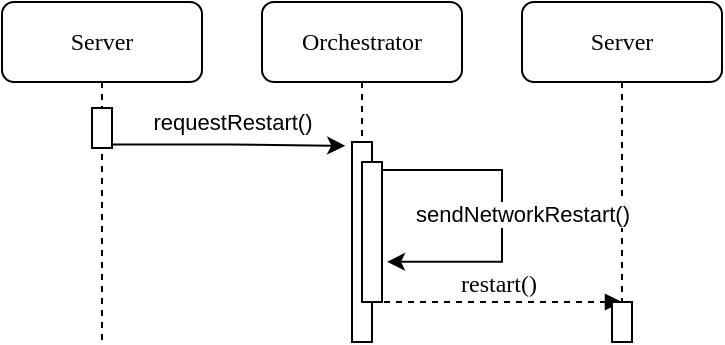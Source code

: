 <mxfile version="24.2.5" type="device">
  <diagram name="Page-1" id="13e1069c-82ec-6db2-03f1-153e76fe0fe0">
    <mxGraphModel dx="546" dy="786" grid="1" gridSize="10" guides="1" tooltips="1" connect="1" arrows="1" fold="1" page="1" pageScale="1" pageWidth="1100" pageHeight="850" background="none" math="0" shadow="0">
      <root>
        <mxCell id="0" />
        <mxCell id="1" parent="0" />
        <mxCell id="7baba1c4bc27f4b0-2" value="Server" style="shape=umlLifeline;perimeter=lifelinePerimeter;whiteSpace=wrap;html=1;container=1;collapsible=0;recursiveResize=0;outlineConnect=0;rounded=1;shadow=0;comic=0;labelBackgroundColor=none;strokeWidth=1;fontFamily=Verdana;fontSize=12;align=center;" parent="1" vertex="1">
          <mxGeometry x="350" y="80" width="100" height="170" as="geometry" />
        </mxCell>
        <mxCell id="7baba1c4bc27f4b0-8" value="Orchestrator" style="shape=umlLifeline;perimeter=lifelinePerimeter;whiteSpace=wrap;html=1;container=1;collapsible=0;recursiveResize=0;outlineConnect=0;rounded=1;shadow=0;comic=0;labelBackgroundColor=none;strokeWidth=1;fontFamily=Verdana;fontSize=12;align=center;" parent="1" vertex="1">
          <mxGeometry x="220" y="80" width="100" height="170" as="geometry" />
        </mxCell>
        <mxCell id="7baba1c4bc27f4b0-9" value="" style="html=1;points=[];perimeter=orthogonalPerimeter;rounded=0;shadow=0;comic=0;labelBackgroundColor=none;strokeWidth=1;fontFamily=Verdana;fontSize=12;align=center;" parent="7baba1c4bc27f4b0-8" vertex="1">
          <mxGeometry x="45" y="70" width="10" height="100" as="geometry" />
        </mxCell>
        <mxCell id="y_yRbqdmOVOouyvcq43K-3" style="edgeStyle=orthogonalEdgeStyle;rounded=0;orthogonalLoop=1;jettySize=auto;html=1;entryX=1.252;entryY=0.713;entryDx=0;entryDy=0;entryPerimeter=0;exitX=0.986;exitY=0.089;exitDx=0;exitDy=0;exitPerimeter=0;" parent="7baba1c4bc27f4b0-8" source="y_yRbqdmOVOouyvcq43K-2" target="y_yRbqdmOVOouyvcq43K-2" edge="1">
          <mxGeometry relative="1" as="geometry">
            <mxPoint x="110" y="140" as="targetPoint" />
            <Array as="points">
              <mxPoint x="60" y="84" />
              <mxPoint x="120" y="84" />
              <mxPoint x="120" y="130" />
            </Array>
          </mxGeometry>
        </mxCell>
        <mxCell id="y_yRbqdmOVOouyvcq43K-4" value="sendNetworkRestart()" style="edgeLabel;html=1;align=center;verticalAlign=middle;resizable=0;points=[];" parent="y_yRbqdmOVOouyvcq43K-3" vertex="1" connectable="0">
          <mxGeometry x="-0.042" y="-2" relative="1" as="geometry">
            <mxPoint x="12" y="5" as="offset" />
          </mxGeometry>
        </mxCell>
        <mxCell id="y_yRbqdmOVOouyvcq43K-2" value="" style="html=1;points=[];perimeter=orthogonalPerimeter;rounded=0;shadow=0;comic=0;labelBackgroundColor=none;strokeWidth=1;fontFamily=Verdana;fontSize=12;align=center;" parent="7baba1c4bc27f4b0-8" vertex="1">
          <mxGeometry x="50" y="80" width="10" height="70" as="geometry" />
        </mxCell>
        <mxCell id="y_yRbqdmOVOouyvcq43K-7" value="restart()" style="html=1;verticalAlign=bottom;endArrow=block;labelBackgroundColor=none;fontFamily=Verdana;fontSize=12;dashed=1;" parent="7baba1c4bc27f4b0-8" edge="1">
          <mxGeometry relative="1" as="geometry">
            <mxPoint x="55" y="150" as="sourcePoint" />
            <mxPoint x="180" y="150" as="targetPoint" />
          </mxGeometry>
        </mxCell>
        <mxCell id="t09RsMO9CjCdqgSWN_q1-1" value="" style="html=1;points=[];perimeter=orthogonalPerimeter;rounded=0;shadow=0;comic=0;labelBackgroundColor=none;strokeWidth=1;fontFamily=Verdana;fontSize=12;align=center;" parent="7baba1c4bc27f4b0-8" vertex="1">
          <mxGeometry x="175" y="150" width="10" height="20" as="geometry" />
        </mxCell>
        <mxCell id="8kOZzkAIFZWQAFO4zjTB-1" value="Server" style="shape=umlLifeline;perimeter=lifelinePerimeter;whiteSpace=wrap;html=1;container=1;collapsible=0;recursiveResize=0;outlineConnect=0;rounded=1;shadow=0;comic=0;labelBackgroundColor=none;strokeWidth=1;fontFamily=Verdana;fontSize=12;align=center;" vertex="1" parent="1">
          <mxGeometry x="90" y="80" width="100" height="170" as="geometry" />
        </mxCell>
        <mxCell id="8kOZzkAIFZWQAFO4zjTB-2" value="" style="html=1;points=[];perimeter=orthogonalPerimeter;rounded=0;shadow=0;comic=0;labelBackgroundColor=none;strokeWidth=1;fontFamily=Verdana;fontSize=12;align=center;" vertex="1" parent="8kOZzkAIFZWQAFO4zjTB-1">
          <mxGeometry x="45" y="53" width="10" height="20" as="geometry" />
        </mxCell>
        <mxCell id="8kOZzkAIFZWQAFO4zjTB-3" value="requestRestart()" style="edgeStyle=orthogonalEdgeStyle;rounded=0;orthogonalLoop=1;jettySize=auto;html=1;entryX=-0.341;entryY=0.019;entryDx=0;entryDy=0;entryPerimeter=0;exitX=1.003;exitY=0.912;exitDx=0;exitDy=0;exitPerimeter=0;" edge="1" parent="1" source="8kOZzkAIFZWQAFO4zjTB-2" target="7baba1c4bc27f4b0-9">
          <mxGeometry x="0.023" y="-11" relative="1" as="geometry">
            <mxPoint x="150" y="150" as="sourcePoint" />
            <mxPoint x="11" y="-11" as="offset" />
          </mxGeometry>
        </mxCell>
      </root>
    </mxGraphModel>
  </diagram>
</mxfile>
